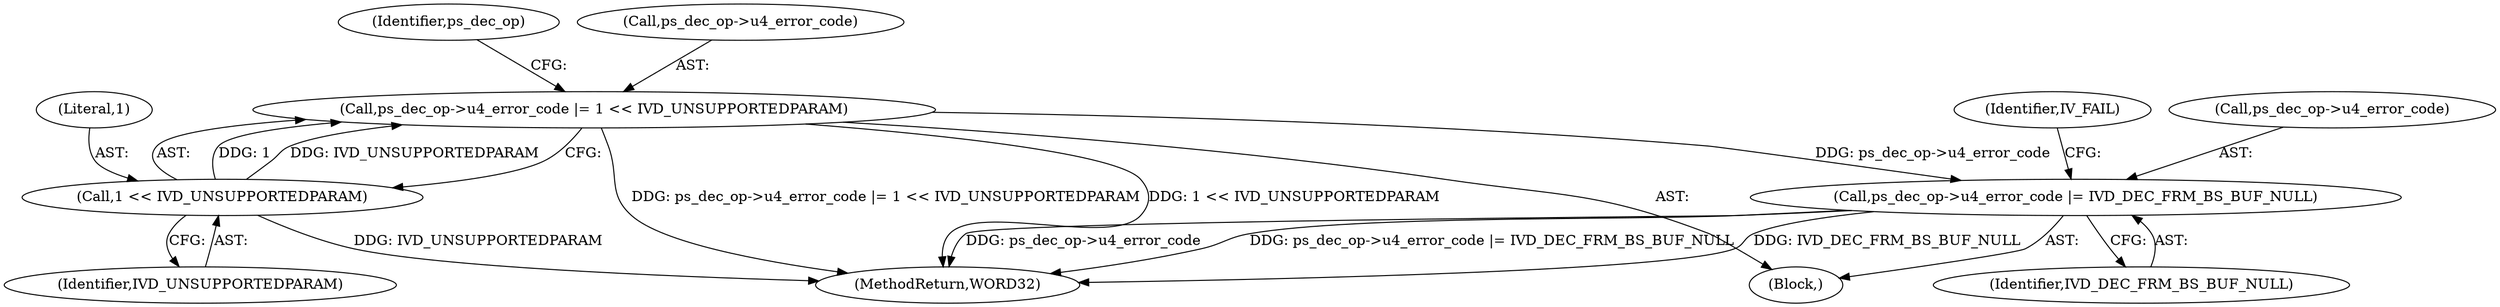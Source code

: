 digraph "0_Android_33ef7de9ddc8ea7eb9cbc440d1cf89957a0c267b@pointer" {
"1000267" [label="(Call,ps_dec_op->u4_error_code |= 1 << IVD_UNSUPPORTEDPARAM)"];
"1000271" [label="(Call,1 << IVD_UNSUPPORTEDPARAM)"];
"1000274" [label="(Call,ps_dec_op->u4_error_code |= IVD_DEC_FRM_BS_BUF_NULL)"];
"1002189" [label="(MethodReturn,WORD32)"];
"1000276" [label="(Identifier,ps_dec_op)"];
"1000278" [label="(Identifier,IVD_DEC_FRM_BS_BUF_NULL)"];
"1000272" [label="(Literal,1)"];
"1000266" [label="(Block,)"];
"1000271" [label="(Call,1 << IVD_UNSUPPORTEDPARAM)"];
"1000275" [label="(Call,ps_dec_op->u4_error_code)"];
"1000267" [label="(Call,ps_dec_op->u4_error_code |= 1 << IVD_UNSUPPORTEDPARAM)"];
"1000273" [label="(Identifier,IVD_UNSUPPORTEDPARAM)"];
"1000268" [label="(Call,ps_dec_op->u4_error_code)"];
"1000274" [label="(Call,ps_dec_op->u4_error_code |= IVD_DEC_FRM_BS_BUF_NULL)"];
"1000280" [label="(Identifier,IV_FAIL)"];
"1000267" -> "1000266"  [label="AST: "];
"1000267" -> "1000271"  [label="CFG: "];
"1000268" -> "1000267"  [label="AST: "];
"1000271" -> "1000267"  [label="AST: "];
"1000276" -> "1000267"  [label="CFG: "];
"1000267" -> "1002189"  [label="DDG: ps_dec_op->u4_error_code |= 1 << IVD_UNSUPPORTEDPARAM"];
"1000267" -> "1002189"  [label="DDG: 1 << IVD_UNSUPPORTEDPARAM"];
"1000271" -> "1000267"  [label="DDG: 1"];
"1000271" -> "1000267"  [label="DDG: IVD_UNSUPPORTEDPARAM"];
"1000267" -> "1000274"  [label="DDG: ps_dec_op->u4_error_code"];
"1000271" -> "1000273"  [label="CFG: "];
"1000272" -> "1000271"  [label="AST: "];
"1000273" -> "1000271"  [label="AST: "];
"1000271" -> "1002189"  [label="DDG: IVD_UNSUPPORTEDPARAM"];
"1000274" -> "1000266"  [label="AST: "];
"1000274" -> "1000278"  [label="CFG: "];
"1000275" -> "1000274"  [label="AST: "];
"1000278" -> "1000274"  [label="AST: "];
"1000280" -> "1000274"  [label="CFG: "];
"1000274" -> "1002189"  [label="DDG: ps_dec_op->u4_error_code"];
"1000274" -> "1002189"  [label="DDG: ps_dec_op->u4_error_code |= IVD_DEC_FRM_BS_BUF_NULL"];
"1000274" -> "1002189"  [label="DDG: IVD_DEC_FRM_BS_BUF_NULL"];
}
